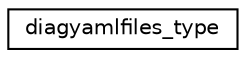 digraph "Graphical Class Hierarchy"
{
 // INTERACTIVE_SVG=YES
 // LATEX_PDF_SIZE
  edge [fontname="Helvetica",fontsize="10",labelfontname="Helvetica",labelfontsize="10"];
  node [fontname="Helvetica",fontsize="10",shape=record];
  rankdir="LR";
  Node0 [label="diagyamlfiles_type",height=0.2,width=0.4,color="black", fillcolor="white", style="filled",URL="$structfms__diag__yaml__mod_1_1diagyamlfiles__type.html",tooltip="type to hold the diag_file information"];
}
